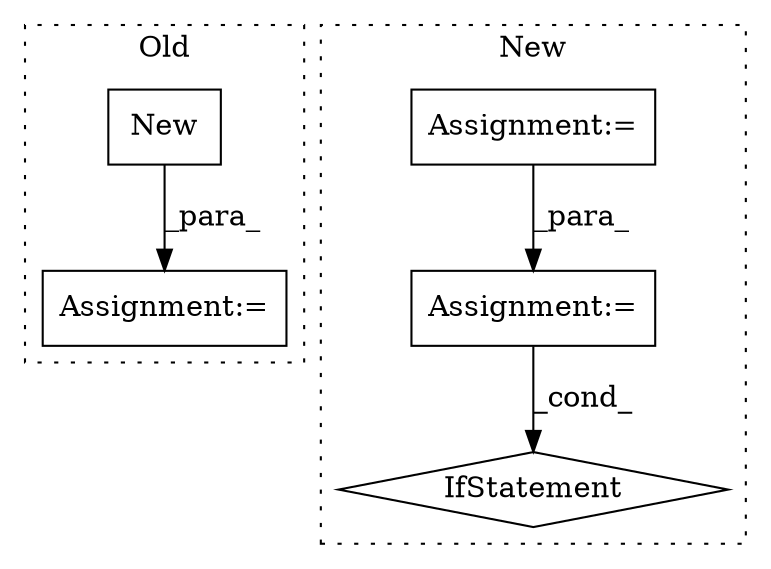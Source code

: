 digraph G {
subgraph cluster0 {
1 [label="New" a="32" s="690" l="5" shape="box"];
3 [label="Assignment:=" a="7" s="651" l="1" shape="box"];
label = "Old";
style="dotted";
}
subgraph cluster1 {
2 [label="IfStatement" a="25" s="532,547" l="4,2" shape="diamond"];
4 [label="Assignment:=" a="7" s="508" l="1" shape="box"];
5 [label="Assignment:=" a="7" s="201" l="8" shape="box"];
label = "New";
style="dotted";
}
1 -> 3 [label="_para_"];
4 -> 2 [label="_cond_"];
5 -> 4 [label="_para_"];
}